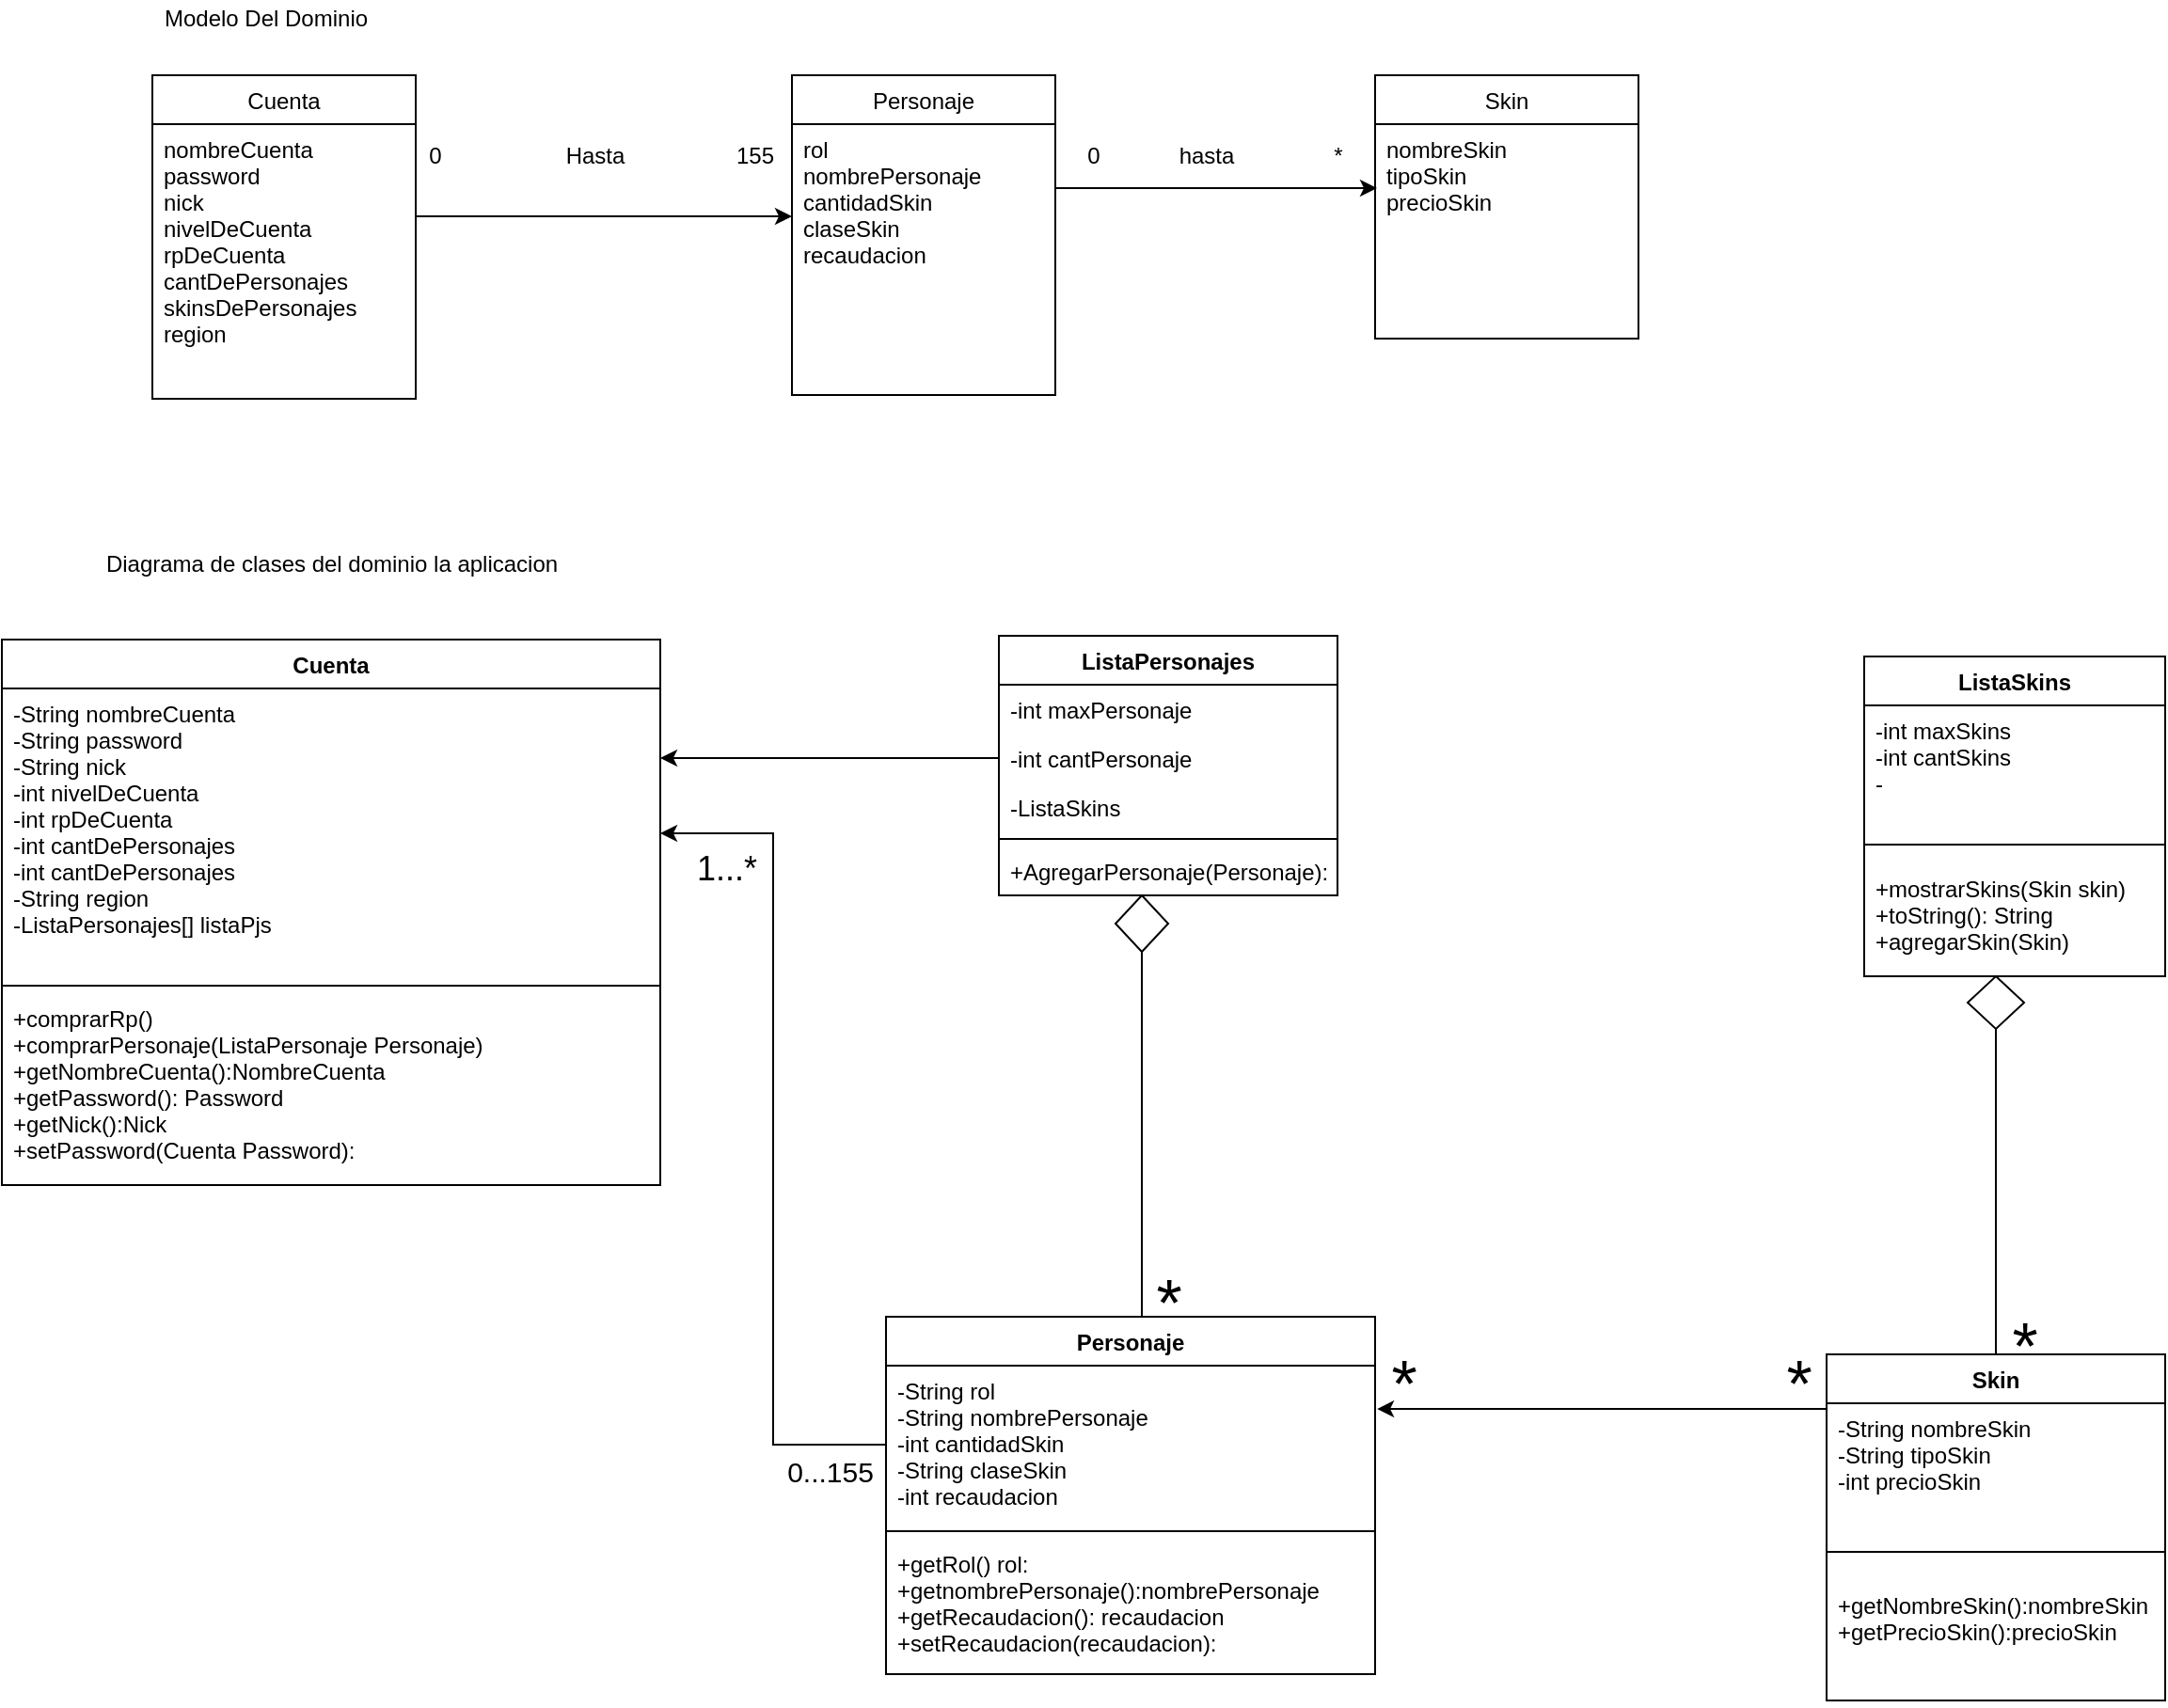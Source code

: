 <mxfile version="15.5.6" type="device"><diagram id="IkczUjcyhg3Jv_BA2USw" name="Page-1"><mxGraphModel dx="3080" dy="794" grid="1" gridSize="10" guides="1" tooltips="1" connect="1" arrows="1" fold="1" page="1" pageScale="1" pageWidth="827" pageHeight="1169" math="0" shadow="0"><root><mxCell id="0"/><mxCell id="1" parent="0"/><mxCell id="Ty1GKKvkiYD7IhjpbpRD-15" value="0" style="text;html=1;align=center;verticalAlign=middle;resizable=0;points=[];autosize=1;strokeColor=none;fillColor=none;" parent="1" vertex="1"><mxGeometry x="-1060" y="172.5" width="20" height="20" as="geometry"/></mxCell><mxCell id="Ty1GKKvkiYD7IhjpbpRD-17" style="edgeStyle=orthogonalEdgeStyle;rounded=0;orthogonalLoop=1;jettySize=auto;html=1;" parent="1" edge="1"><mxGeometry relative="1" as="geometry"><mxPoint x="-860" y="215" as="targetPoint"/><mxPoint x="-1060" y="215" as="sourcePoint"/></mxGeometry></mxCell><mxCell id="Ty1GKKvkiYD7IhjpbpRD-18" value="Hasta" style="text;html=1;align=center;verticalAlign=middle;resizable=0;points=[];autosize=1;strokeColor=none;fillColor=none;" parent="1" vertex="1"><mxGeometry x="-990" y="172.5" width="50" height="20" as="geometry"/></mxCell><mxCell id="Ty1GKKvkiYD7IhjpbpRD-19" value="155" style="text;html=1;align=center;verticalAlign=middle;resizable=0;points=[];autosize=1;strokeColor=none;fillColor=none;" parent="1" vertex="1"><mxGeometry x="-900" y="172.5" width="40" height="20" as="geometry"/></mxCell><mxCell id="Ty1GKKvkiYD7IhjpbpRD-21" value="0" style="text;html=1;align=center;verticalAlign=middle;resizable=0;points=[];autosize=1;strokeColor=none;fillColor=none;" parent="1" vertex="1"><mxGeometry x="-710" y="172.5" width="20" height="20" as="geometry"/></mxCell><mxCell id="Ty1GKKvkiYD7IhjpbpRD-22" value="hasta" style="text;html=1;align=center;verticalAlign=middle;resizable=0;points=[];autosize=1;strokeColor=none;fillColor=none;" parent="1" vertex="1"><mxGeometry x="-660" y="172.5" width="40" height="20" as="geometry"/></mxCell><mxCell id="Ty1GKKvkiYD7IhjpbpRD-23" value="*" style="text;html=1;align=center;verticalAlign=middle;resizable=0;points=[];autosize=1;strokeColor=none;fillColor=none;" parent="1" vertex="1"><mxGeometry x="-580" y="172.5" width="20" height="20" as="geometry"/></mxCell><mxCell id="Ty1GKKvkiYD7IhjpbpRD-9" value="&lt;p style=&quot;text-align: left&quot;&gt;&lt;br&gt;&lt;/p&gt;" style="text;html=1;align=center;verticalAlign=middle;resizable=0;points=[];autosize=1;strokeColor=none;fillColor=none;" parent="1" vertex="1"><mxGeometry x="-860" y="300" width="160" height="40" as="geometry"/></mxCell><mxCell id="5BuN2yYyZx0eyRDv2-LU-9" value="Modelo Del Dominio" style="text;html=1;align=center;verticalAlign=middle;resizable=0;points=[];autosize=1;strokeColor=none;fillColor=none;" parent="1" vertex="1"><mxGeometry x="-1200" y="100" width="120" height="20" as="geometry"/></mxCell><mxCell id="5BuN2yYyZx0eyRDv2-LU-10" value="Diagrama de clases del dominio la aplicacion" style="text;html=1;align=center;verticalAlign=middle;resizable=0;points=[];autosize=1;strokeColor=none;fillColor=none;" parent="1" vertex="1"><mxGeometry x="-1235" y="390" width="260" height="20" as="geometry"/></mxCell><mxCell id="5BuN2yYyZx0eyRDv2-LU-31" value="Cuenta" style="swimlane;fontStyle=1;align=center;verticalAlign=top;childLayout=stackLayout;horizontal=1;startSize=26;horizontalStack=0;resizeParent=1;resizeParentMax=0;resizeLast=0;collapsible=1;marginBottom=0;" parent="1" vertex="1"><mxGeometry x="-1280" y="440" width="350" height="290" as="geometry"/></mxCell><mxCell id="5BuN2yYyZx0eyRDv2-LU-32" value="-String nombreCuenta&#10;-String password&#10;-String nick&#10;-int nivelDeCuenta&#10;-int rpDeCuenta&#10;-int cantDePersonajes&#10;-int cantDePersonajes&#10;-String region&#10;-ListaPersonajes[] listaPjs&#10;" style="text;strokeColor=none;fillColor=none;align=left;verticalAlign=top;spacingLeft=4;spacingRight=4;overflow=hidden;rotatable=0;points=[[0,0.5],[1,0.5]];portConstraint=eastwest;" parent="5BuN2yYyZx0eyRDv2-LU-31" vertex="1"><mxGeometry y="26" width="350" height="154" as="geometry"/></mxCell><mxCell id="5BuN2yYyZx0eyRDv2-LU-33" value="" style="line;strokeWidth=1;fillColor=none;align=left;verticalAlign=middle;spacingTop=-1;spacingLeft=3;spacingRight=3;rotatable=0;labelPosition=right;points=[];portConstraint=eastwest;" parent="5BuN2yYyZx0eyRDv2-LU-31" vertex="1"><mxGeometry y="180" width="350" height="8" as="geometry"/></mxCell><mxCell id="5BuN2yYyZx0eyRDv2-LU-34" value="+comprarRp()&#10;+comprarPersonaje(ListaPersonaje Personaje)&#10;+getNombreCuenta():NombreCuenta&#10;+getPassword(): Password&#10;+getNick():Nick&#10;+setPassword(Cuenta Password):" style="text;strokeColor=none;fillColor=none;align=left;verticalAlign=top;spacingLeft=4;spacingRight=4;overflow=hidden;rotatable=0;points=[[0,0.5],[1,0.5]];portConstraint=eastwest;" parent="5BuN2yYyZx0eyRDv2-LU-31" vertex="1"><mxGeometry y="188" width="350" height="102" as="geometry"/></mxCell><mxCell id="5BuN2yYyZx0eyRDv2-LU-35" value="Personaje" style="swimlane;fontStyle=0;childLayout=stackLayout;horizontal=1;startSize=26;fillColor=none;horizontalStack=0;resizeParent=1;resizeParentMax=0;resizeLast=0;collapsible=1;marginBottom=0;align=center;" parent="1" vertex="1"><mxGeometry x="-860" y="140" width="140" height="170" as="geometry"/></mxCell><mxCell id="5BuN2yYyZx0eyRDv2-LU-36" value="rol&#10;nombrePersonaje&#10;cantidadSkin&#10;claseSkin&#10;recaudacion&#10;" style="text;strokeColor=none;fillColor=none;align=left;verticalAlign=top;spacingLeft=4;spacingRight=4;overflow=hidden;rotatable=0;points=[[0,0.5],[1,0.5]];portConstraint=eastwest;" parent="5BuN2yYyZx0eyRDv2-LU-35" vertex="1"><mxGeometry y="26" width="140" height="144" as="geometry"/></mxCell><mxCell id="5BuN2yYyZx0eyRDv2-LU-39" value="Skin" style="swimlane;fontStyle=0;childLayout=stackLayout;horizontal=1;startSize=26;fillColor=none;horizontalStack=0;resizeParent=1;resizeParentMax=0;resizeLast=0;collapsible=1;marginBottom=0;align=center;" parent="1" vertex="1"><mxGeometry x="-550" y="140" width="140" height="140" as="geometry"/></mxCell><mxCell id="5BuN2yYyZx0eyRDv2-LU-40" value="nombreSkin&#10;tipoSkin&#10;precioSkin" style="text;strokeColor=none;fillColor=none;align=left;verticalAlign=top;spacingLeft=4;spacingRight=4;overflow=hidden;rotatable=0;points=[[0,0.5],[1,0.5]];portConstraint=eastwest;" parent="5BuN2yYyZx0eyRDv2-LU-39" vertex="1"><mxGeometry y="26" width="140" height="114" as="geometry"/></mxCell><mxCell id="5BuN2yYyZx0eyRDv2-LU-43" value="Cuenta" style="swimlane;fontStyle=0;childLayout=stackLayout;horizontal=1;startSize=26;fillColor=none;horizontalStack=0;resizeParent=1;resizeParentMax=0;resizeLast=0;collapsible=1;marginBottom=0;align=center;" parent="1" vertex="1"><mxGeometry x="-1200" y="140" width="140" height="172" as="geometry"/></mxCell><mxCell id="5BuN2yYyZx0eyRDv2-LU-44" value="nombreCuenta&#10;password&#10;nick&#10;nivelDeCuenta&#10;rpDeCuenta&#10;cantDePersonajes&#10;skinsDePersonajes&#10;region" style="text;strokeColor=none;fillColor=none;align=left;verticalAlign=top;spacingLeft=4;spacingRight=4;overflow=hidden;rotatable=0;points=[[0,0.5],[1,0.5]];portConstraint=eastwest;" parent="5BuN2yYyZx0eyRDv2-LU-43" vertex="1"><mxGeometry y="26" width="140" height="146" as="geometry"/></mxCell><mxCell id="5BuN2yYyZx0eyRDv2-LU-50" style="edgeStyle=orthogonalEdgeStyle;rounded=0;orthogonalLoop=1;jettySize=auto;html=1;" parent="1" source="5BuN2yYyZx0eyRDv2-LU-36" edge="1"><mxGeometry relative="1" as="geometry"><mxPoint x="-549" y="200" as="targetPoint"/><Array as="points"><mxPoint x="-549" y="200"/></Array></mxGeometry></mxCell><mxCell id="5BuN2yYyZx0eyRDv2-LU-59" value="Personaje" style="swimlane;fontStyle=1;align=center;verticalAlign=top;childLayout=stackLayout;horizontal=1;startSize=26;horizontalStack=0;resizeParent=1;resizeParentMax=0;resizeLast=0;collapsible=1;marginBottom=0;" parent="1" vertex="1"><mxGeometry x="-810" y="800" width="260" height="190" as="geometry"/></mxCell><mxCell id="5BuN2yYyZx0eyRDv2-LU-60" value="-String rol&#10;-String nombrePersonaje&#10;-int cantidadSkin&#10;-String claseSkin&#10;-int recaudacion" style="text;strokeColor=none;fillColor=none;align=left;verticalAlign=top;spacingLeft=4;spacingRight=4;overflow=hidden;rotatable=0;points=[[0,0.5],[1,0.5]];portConstraint=eastwest;" parent="5BuN2yYyZx0eyRDv2-LU-59" vertex="1"><mxGeometry y="26" width="260" height="84" as="geometry"/></mxCell><mxCell id="5BuN2yYyZx0eyRDv2-LU-61" value="" style="line;strokeWidth=1;fillColor=none;align=left;verticalAlign=middle;spacingTop=-1;spacingLeft=3;spacingRight=3;rotatable=0;labelPosition=right;points=[];portConstraint=eastwest;" parent="5BuN2yYyZx0eyRDv2-LU-59" vertex="1"><mxGeometry y="110" width="260" height="8" as="geometry"/></mxCell><mxCell id="5BuN2yYyZx0eyRDv2-LU-62" value="+getRol() rol:&#10;+getnombrePersonaje():nombrePersonaje&#10;+getRecaudacion(): recaudacion&#10;+setRecaudacion(recaudacion):&#10;" style="text;strokeColor=none;fillColor=none;align=left;verticalAlign=top;spacingLeft=4;spacingRight=4;overflow=hidden;rotatable=0;points=[[0,0.5],[1,0.5]];portConstraint=eastwest;" parent="5BuN2yYyZx0eyRDv2-LU-59" vertex="1"><mxGeometry y="118" width="260" height="72" as="geometry"/></mxCell><mxCell id="5BuN2yYyZx0eyRDv2-LU-63" value="ListaSkins" style="swimlane;fontStyle=1;align=center;verticalAlign=top;childLayout=stackLayout;horizontal=1;startSize=26;horizontalStack=0;resizeParent=1;resizeParentMax=0;resizeLast=0;collapsible=1;marginBottom=0;" parent="1" vertex="1"><mxGeometry x="-290" y="449" width="160" height="170" as="geometry"/></mxCell><mxCell id="yry5iTC3jDg_aSpTWV-7-31" value="-int maxSkins&#10;-int cantSkins&#10;-&#10;" style="text;strokeColor=none;fillColor=none;align=left;verticalAlign=top;spacingLeft=4;spacingRight=4;overflow=hidden;rotatable=0;points=[[0,0.5],[1,0.5]];portConstraint=eastwest;" vertex="1" parent="5BuN2yYyZx0eyRDv2-LU-63"><mxGeometry y="26" width="160" height="64" as="geometry"/></mxCell><mxCell id="5BuN2yYyZx0eyRDv2-LU-65" value="" style="line;strokeWidth=1;fillColor=none;align=left;verticalAlign=middle;spacingTop=-1;spacingLeft=3;spacingRight=3;rotatable=0;labelPosition=right;points=[];portConstraint=eastwest;" parent="5BuN2yYyZx0eyRDv2-LU-63" vertex="1"><mxGeometry y="90" width="160" height="20" as="geometry"/></mxCell><mxCell id="5BuN2yYyZx0eyRDv2-LU-66" value="+mostrarSkins(Skin skin)&#10;+toString(): String&#10;+agregarSkin(Skin)" style="text;strokeColor=none;fillColor=none;align=left;verticalAlign=top;spacingLeft=4;spacingRight=4;overflow=hidden;rotatable=0;points=[[0,0.5],[1,0.5]];portConstraint=eastwest;" parent="5BuN2yYyZx0eyRDv2-LU-63" vertex="1"><mxGeometry y="110" width="160" height="60" as="geometry"/></mxCell><mxCell id="5BuN2yYyZx0eyRDv2-LU-67" value="Skin" style="swimlane;fontStyle=1;align=center;verticalAlign=top;childLayout=stackLayout;horizontal=1;startSize=26;horizontalStack=0;resizeParent=1;resizeParentMax=0;resizeLast=0;collapsible=1;marginBottom=0;" parent="1" vertex="1"><mxGeometry x="-310" y="820" width="180" height="184" as="geometry"/></mxCell><mxCell id="5BuN2yYyZx0eyRDv2-LU-68" value="-String nombreSkin&#10;-String tipoSkin&#10;-int precioSkin" style="text;strokeColor=none;fillColor=none;align=left;verticalAlign=top;spacingLeft=4;spacingRight=4;overflow=hidden;rotatable=0;points=[[0,0.5],[1,0.5]];portConstraint=eastwest;" parent="5BuN2yYyZx0eyRDv2-LU-67" vertex="1"><mxGeometry y="26" width="180" height="64" as="geometry"/></mxCell><mxCell id="5BuN2yYyZx0eyRDv2-LU-69" value="" style="line;strokeWidth=1;fillColor=none;align=left;verticalAlign=middle;spacingTop=-1;spacingLeft=3;spacingRight=3;rotatable=0;labelPosition=right;points=[];portConstraint=eastwest;" parent="5BuN2yYyZx0eyRDv2-LU-67" vertex="1"><mxGeometry y="90" width="180" height="30" as="geometry"/></mxCell><mxCell id="yry5iTC3jDg_aSpTWV-7-56" value="+getNombreSkin():nombreSkin&#10;+getPrecioSkin():precioSkin&#10;" style="text;strokeColor=none;fillColor=none;align=left;verticalAlign=top;spacingLeft=4;spacingRight=4;overflow=hidden;rotatable=0;points=[[0,0.5],[1,0.5]];portConstraint=eastwest;" vertex="1" parent="5BuN2yYyZx0eyRDv2-LU-67"><mxGeometry y="120" width="180" height="64" as="geometry"/></mxCell><mxCell id="5BuN2yYyZx0eyRDv2-LU-76" style="edgeStyle=orthogonalEdgeStyle;rounded=0;orthogonalLoop=1;jettySize=auto;html=1;entryX=0.5;entryY=0;entryDx=0;entryDy=0;endArrow=none;endFill=0;" parent="1" source="5BuN2yYyZx0eyRDv2-LU-71" target="5BuN2yYyZx0eyRDv2-LU-67" edge="1"><mxGeometry relative="1" as="geometry"/></mxCell><mxCell id="5BuN2yYyZx0eyRDv2-LU-71" value="" style="rhombus;whiteSpace=wrap;html=1;align=center;" parent="1" vertex="1"><mxGeometry x="-235" y="619" width="30" height="28" as="geometry"/></mxCell><mxCell id="yry5iTC3jDg_aSpTWV-7-48" style="edgeStyle=orthogonalEdgeStyle;rounded=0;orthogonalLoop=1;jettySize=auto;html=1;fontSize=20;endArrow=none;endFill=0;" edge="1" parent="1" source="5BuN2yYyZx0eyRDv2-LU-72" target="5BuN2yYyZx0eyRDv2-LU-59"><mxGeometry relative="1" as="geometry"><Array as="points"><mxPoint x="-674" y="740"/><mxPoint x="-674" y="740"/></Array></mxGeometry></mxCell><mxCell id="5BuN2yYyZx0eyRDv2-LU-72" value="" style="rhombus;whiteSpace=wrap;html=1;align=center;direction=south;" parent="1" vertex="1"><mxGeometry x="-688" y="576" width="28" height="30" as="geometry"/></mxCell><mxCell id="yry5iTC3jDg_aSpTWV-7-8" style="edgeStyle=orthogonalEdgeStyle;rounded=0;orthogonalLoop=1;jettySize=auto;html=1;entryX=1;entryY=0.24;entryDx=0;entryDy=0;entryPerimeter=0;exitX=0;exitY=0.5;exitDx=0;exitDy=0;" edge="1" parent="1" source="yry5iTC3jDg_aSpTWV-7-29" target="5BuN2yYyZx0eyRDv2-LU-32"><mxGeometry relative="1" as="geometry"><mxPoint x="-770" y="403" as="sourcePoint"/><Array as="points"><mxPoint x="-760" y="503"/></Array></mxGeometry></mxCell><mxCell id="yry5iTC3jDg_aSpTWV-7-25" value="ListaPersonajes" style="swimlane;fontStyle=1;align=center;verticalAlign=top;childLayout=stackLayout;horizontal=1;startSize=26;horizontalStack=0;resizeParent=1;resizeParentMax=0;resizeLast=0;collapsible=1;marginBottom=0;" vertex="1" parent="1"><mxGeometry x="-750" y="438" width="180" height="138" as="geometry"/></mxCell><mxCell id="yry5iTC3jDg_aSpTWV-7-26" value="-int maxPersonaje&#10;" style="text;strokeColor=none;fillColor=none;align=left;verticalAlign=top;spacingLeft=4;spacingRight=4;overflow=hidden;rotatable=0;points=[[0,0.5],[1,0.5]];portConstraint=eastwest;" vertex="1" parent="yry5iTC3jDg_aSpTWV-7-25"><mxGeometry y="26" width="180" height="26" as="geometry"/></mxCell><mxCell id="yry5iTC3jDg_aSpTWV-7-29" value="-int cantPersonaje" style="text;strokeColor=none;fillColor=none;align=left;verticalAlign=top;spacingLeft=4;spacingRight=4;overflow=hidden;rotatable=0;points=[[0,0.5],[1,0.5]];portConstraint=eastwest;" vertex="1" parent="yry5iTC3jDg_aSpTWV-7-25"><mxGeometry y="52" width="180" height="26" as="geometry"/></mxCell><mxCell id="yry5iTC3jDg_aSpTWV-7-30" value="-ListaSkins" style="text;strokeColor=none;fillColor=none;align=left;verticalAlign=top;spacingLeft=4;spacingRight=4;overflow=hidden;rotatable=0;points=[[0,0.5],[1,0.5]];portConstraint=eastwest;" vertex="1" parent="yry5iTC3jDg_aSpTWV-7-25"><mxGeometry y="78" width="180" height="26" as="geometry"/></mxCell><mxCell id="yry5iTC3jDg_aSpTWV-7-27" value="" style="line;strokeWidth=1;fillColor=none;align=left;verticalAlign=middle;spacingTop=-1;spacingLeft=3;spacingRight=3;rotatable=0;labelPosition=right;points=[];portConstraint=eastwest;" vertex="1" parent="yry5iTC3jDg_aSpTWV-7-25"><mxGeometry y="104" width="180" height="8" as="geometry"/></mxCell><mxCell id="yry5iTC3jDg_aSpTWV-7-28" value="+AgregarPersonaje(Personaje):" style="text;strokeColor=none;fillColor=none;align=left;verticalAlign=top;spacingLeft=4;spacingRight=4;overflow=hidden;rotatable=0;points=[[0,0.5],[1,0.5]];portConstraint=eastwest;" vertex="1" parent="yry5iTC3jDg_aSpTWV-7-25"><mxGeometry y="112" width="180" height="26" as="geometry"/></mxCell><mxCell id="yry5iTC3jDg_aSpTWV-7-42" value="&lt;font style=&quot;font-size: 35px&quot;&gt;*&lt;/font&gt;" style="text;html=1;align=center;verticalAlign=middle;resizable=0;points=[];autosize=1;strokeColor=none;fillColor=none;fontSize=40;" vertex="1" parent="1"><mxGeometry x="-675" y="760" width="30" height="60" as="geometry"/></mxCell><mxCell id="yry5iTC3jDg_aSpTWV-7-43" value="*" style="text;html=1;align=center;verticalAlign=middle;resizable=0;points=[];autosize=1;strokeColor=none;fillColor=none;fontSize=35;" vertex="1" parent="1"><mxGeometry x="-340" y="810" width="30" height="50" as="geometry"/></mxCell><mxCell id="yry5iTC3jDg_aSpTWV-7-45" style="edgeStyle=orthogonalEdgeStyle;rounded=0;orthogonalLoop=1;jettySize=auto;html=1;fontSize=35;" edge="1" parent="1" source="5BuN2yYyZx0eyRDv2-LU-60" target="5BuN2yYyZx0eyRDv2-LU-32"><mxGeometry relative="1" as="geometry"/></mxCell><mxCell id="yry5iTC3jDg_aSpTWV-7-46" value="&lt;font style=&quot;font-size: 15px&quot;&gt;0...155&lt;/font&gt;" style="text;html=1;align=center;verticalAlign=middle;resizable=0;points=[];autosize=1;strokeColor=none;fillColor=none;fontSize=35;" vertex="1" parent="1"><mxGeometry x="-870" y="850" width="60" height="50" as="geometry"/></mxCell><mxCell id="yry5iTC3jDg_aSpTWV-7-47" value="&lt;font style=&quot;font-size: 18px&quot;&gt;1...*&lt;/font&gt;" style="text;html=1;align=center;verticalAlign=middle;resizable=0;points=[];autosize=1;strokeColor=none;fillColor=none;fontSize=36;" vertex="1" parent="1"><mxGeometry x="-920" y="525" width="50" height="60" as="geometry"/></mxCell><mxCell id="yry5iTC3jDg_aSpTWV-7-49" style="edgeStyle=orthogonalEdgeStyle;rounded=0;orthogonalLoop=1;jettySize=auto;html=1;entryX=1.004;entryY=0.274;entryDx=0;entryDy=0;entryPerimeter=0;fontSize=20;" edge="1" parent="1" source="5BuN2yYyZx0eyRDv2-LU-68" target="5BuN2yYyZx0eyRDv2-LU-60"><mxGeometry relative="1" as="geometry"><Array as="points"><mxPoint x="-340" y="849"/><mxPoint x="-340" y="849"/></Array></mxGeometry></mxCell><mxCell id="yry5iTC3jDg_aSpTWV-7-60" value="*" style="text;html=1;align=center;verticalAlign=middle;resizable=0;points=[];autosize=1;strokeColor=none;fillColor=none;fontSize=35;" vertex="1" parent="1"><mxGeometry x="-550" y="810" width="30" height="50" as="geometry"/></mxCell><mxCell id="yry5iTC3jDg_aSpTWV-7-62" value="*" style="text;html=1;align=center;verticalAlign=middle;resizable=0;points=[];autosize=1;strokeColor=none;fillColor=none;fontSize=35;" vertex="1" parent="1"><mxGeometry x="-220" y="790" width="30" height="50" as="geometry"/></mxCell></root></mxGraphModel></diagram></mxfile>
